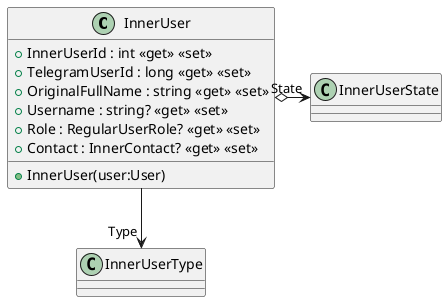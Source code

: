 @startuml
class InnerUser {
    + InnerUserId : int <<get>> <<set>>
    + TelegramUserId : long <<get>> <<set>>
    + OriginalFullName : string <<get>> <<set>>
    + Username : string? <<get>> <<set>>
    + Role : RegularUserRole? <<get>> <<set>>
    + Contact : InnerContact? <<get>> <<set>>
    + InnerUser(user:User)
}
InnerUser o-> "State" InnerUserState
InnerUser --> "Type" InnerUserType
@enduml
